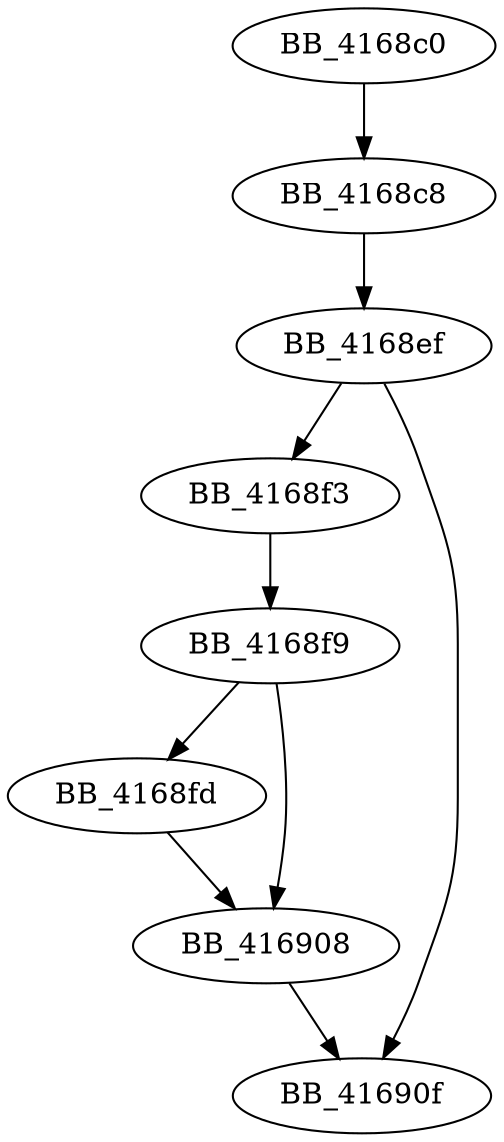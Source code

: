 DiGraph sub_4168C0{
BB_4168c0->BB_4168c8
BB_4168c8->BB_4168ef
BB_4168ef->BB_4168f3
BB_4168ef->BB_41690f
BB_4168f3->BB_4168f9
BB_4168f9->BB_4168fd
BB_4168f9->BB_416908
BB_4168fd->BB_416908
BB_416908->BB_41690f
}
